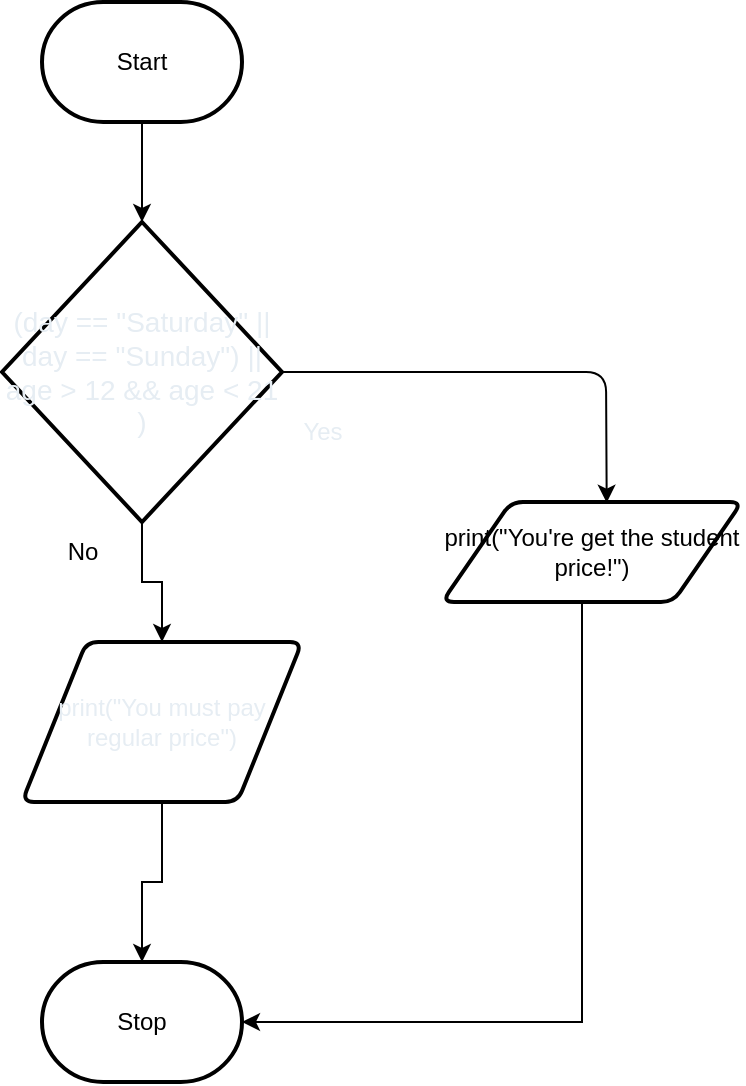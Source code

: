 <mxfile>
    <diagram id="HIP3nbAZw_EuaXWnEj3U" name="Page-1">
        <mxGraphModel dx="606" dy="478" grid="1" gridSize="10" guides="1" tooltips="1" connect="1" arrows="1" fold="1" page="1" pageScale="1" pageWidth="850" pageHeight="1100" math="0" shadow="0">
            <root>
                <mxCell id="0"/>
                <mxCell id="1" parent="0"/>
                <mxCell id="31" style="edgeStyle=none;html=1;entryX=0.5;entryY=0;entryDx=0;entryDy=0;entryPerimeter=0;fontFamily=Helvetica;fontColor=#E6EDF3;" edge="1" parent="1" source="2" target="28">
                    <mxGeometry relative="1" as="geometry"/>
                </mxCell>
                <mxCell id="2" value="Start" style="strokeWidth=2;html=1;shape=mxgraph.flowchart.terminator;whiteSpace=wrap;" parent="1" vertex="1">
                    <mxGeometry x="160" y="200" width="100" height="60" as="geometry"/>
                </mxCell>
                <mxCell id="3" value="Stop" style="strokeWidth=2;html=1;shape=mxgraph.flowchart.terminator;whiteSpace=wrap;" parent="1" vertex="1">
                    <mxGeometry x="160" y="680" width="100" height="60" as="geometry"/>
                </mxCell>
                <mxCell id="9" value="No" style="text;html=1;align=center;verticalAlign=middle;resizable=0;points=[];autosize=1;strokeColor=none;fillColor=none;" vertex="1" parent="1">
                    <mxGeometry x="160" y="460" width="40" height="30" as="geometry"/>
                </mxCell>
                <mxCell id="47" style="edgeStyle=orthogonalEdgeStyle;rounded=0;html=1;fontFamily=Helvetica;fontColor=#E6EDF3;" edge="1" parent="1" source="14" target="3">
                    <mxGeometry relative="1" as="geometry">
                        <Array as="points">
                            <mxPoint x="430" y="710"/>
                        </Array>
                    </mxGeometry>
                </mxCell>
                <mxCell id="14" value="print(&quot;You're get the student price!&quot;)" style="shape=parallelogram;html=1;strokeWidth=2;perimeter=parallelogramPerimeter;whiteSpace=wrap;rounded=1;arcSize=12;size=0.23;" vertex="1" parent="1">
                    <mxGeometry x="360" y="450" width="150" height="50" as="geometry"/>
                </mxCell>
                <mxCell id="34" value="" style="edgeStyle=none;html=1;fontFamily=Helvetica;fontColor=#E6EDF3;" edge="1" parent="1" source="20" target="28">
                    <mxGeometry relative="1" as="geometry"/>
                </mxCell>
                <mxCell id="20" value="Yes" style="text;html=1;align=center;verticalAlign=middle;resizable=0;points=[];autosize=1;strokeColor=none;fillColor=none;fontFamily=Helvetica;fontColor=#E6EDF3;labelBackgroundColor=none;" vertex="1" parent="1">
                    <mxGeometry x="280" y="400" width="40" height="30" as="geometry"/>
                </mxCell>
                <mxCell id="48" style="edgeStyle=orthogonalEdgeStyle;rounded=0;html=1;fontFamily=Helvetica;fontColor=#E6EDF3;" edge="1" parent="1" source="24" target="3">
                    <mxGeometry relative="1" as="geometry"/>
                </mxCell>
                <mxCell id="24" value="print(&quot;You must pay regular price&quot;)" style="shape=parallelogram;html=1;strokeWidth=2;perimeter=parallelogramPerimeter;whiteSpace=wrap;rounded=1;arcSize=12;size=0.23;labelBackgroundColor=none;fontFamily=Helvetica;fontColor=#E6EDF3;" vertex="1" parent="1">
                    <mxGeometry x="150" y="520" width="140" height="80" as="geometry"/>
                </mxCell>
                <mxCell id="39" style="edgeStyle=none;html=1;entryX=0.549;entryY=0.007;entryDx=0;entryDy=0;entryPerimeter=0;fontFamily=Helvetica;fontColor=#E6EDF3;" edge="1" parent="1" source="28" target="14">
                    <mxGeometry relative="1" as="geometry">
                        <Array as="points">
                            <mxPoint x="442" y="385"/>
                        </Array>
                    </mxGeometry>
                </mxCell>
                <mxCell id="46" style="edgeStyle=orthogonalEdgeStyle;rounded=0;html=1;fontFamily=Helvetica;fontColor=#E6EDF3;" edge="1" parent="1" source="28" target="24">
                    <mxGeometry relative="1" as="geometry"/>
                </mxCell>
                <mxCell id="28" value="&lt;span style=&quot;font-size: 14px;&quot;&gt;(day == &quot;Saturday&quot; || day == &quot;Sunday&quot;) || age &amp;gt; 12 &amp;amp;&amp;amp; age &amp;lt; 21 )&lt;/span&gt;" style="strokeWidth=2;html=1;shape=mxgraph.flowchart.decision;whiteSpace=wrap;labelBackgroundColor=none;fontFamily=Helvetica;fontColor=#E6EDF3;" vertex="1" parent="1">
                    <mxGeometry x="140" y="310" width="140" height="150" as="geometry"/>
                </mxCell>
            </root>
        </mxGraphModel>
    </diagram>
</mxfile>